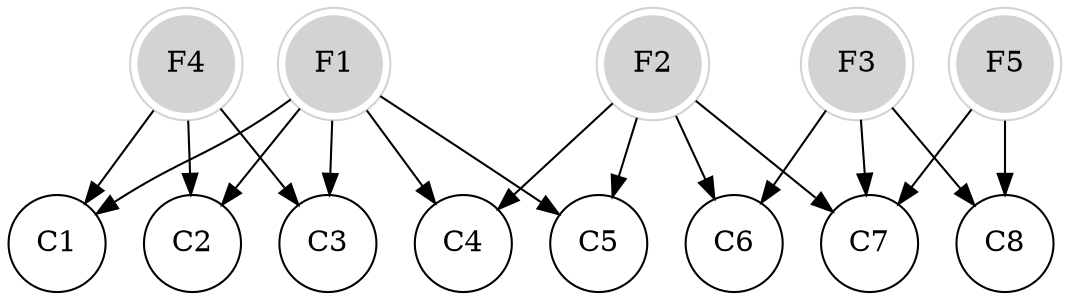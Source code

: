 // Uncapacitated Facility Location
digraph G {
	F1 [color=lightgrey shape=doublecircle style=filled]
	F2 [color=lightgrey shape=doublecircle style=filled]
	F3 [color=lightgrey shape=doublecircle style=filled]
	F4 [color=lightgrey shape=doublecircle style=filled]
	F5 [color=lightgrey shape=doublecircle style=filled]
	C1 [shape=circle]
	F1 -> C1
	F4 -> C1
	C2 [shape=circle]
	F1 -> C2
	F4 -> C2
	C3 [shape=circle]
	F1 -> C3
	F4 -> C3
	C4 [shape=circle]
	F1 -> C4
	F2 -> C4
	C5 [shape=circle]
	F1 -> C5
	F2 -> C5
	C6 [shape=circle]
	F2 -> C6
	F3 -> C6
	C7 [shape=circle]
	F2 -> C7
	F3 -> C7
	F5 -> C7
	C8 [shape=circle]
	F3 -> C8
	F5 -> C8
}

